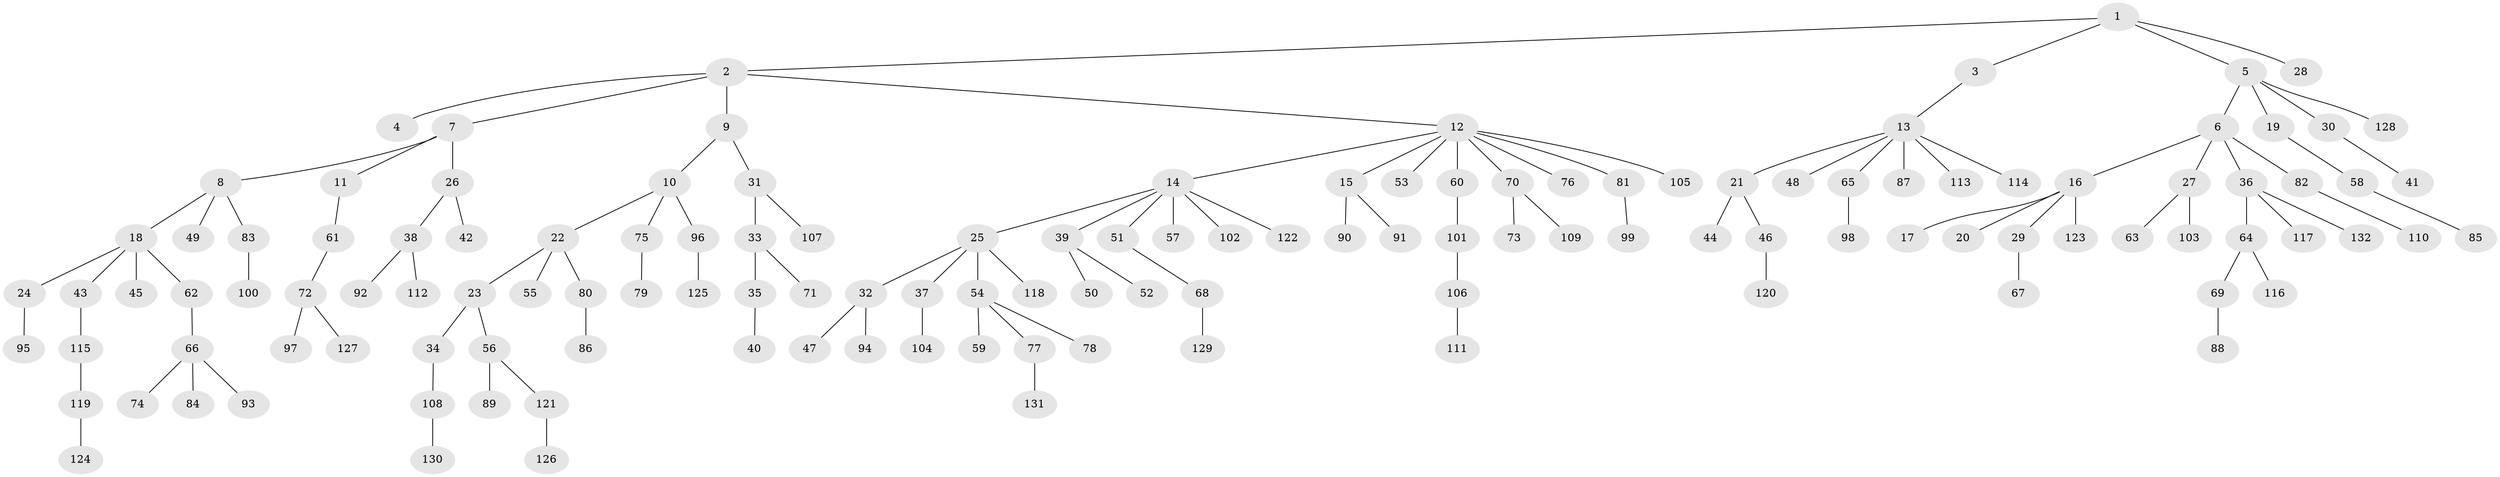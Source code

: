// coarse degree distribution, {4: 0.06451612903225806, 3: 0.13978494623655913, 2: 0.23655913978494625, 5: 0.021505376344086023, 1: 0.5053763440860215, 8: 0.010752688172043012, 6: 0.021505376344086023}
// Generated by graph-tools (version 1.1) at 2025/37/03/04/25 23:37:28]
// undirected, 132 vertices, 131 edges
graph export_dot {
  node [color=gray90,style=filled];
  1;
  2;
  3;
  4;
  5;
  6;
  7;
  8;
  9;
  10;
  11;
  12;
  13;
  14;
  15;
  16;
  17;
  18;
  19;
  20;
  21;
  22;
  23;
  24;
  25;
  26;
  27;
  28;
  29;
  30;
  31;
  32;
  33;
  34;
  35;
  36;
  37;
  38;
  39;
  40;
  41;
  42;
  43;
  44;
  45;
  46;
  47;
  48;
  49;
  50;
  51;
  52;
  53;
  54;
  55;
  56;
  57;
  58;
  59;
  60;
  61;
  62;
  63;
  64;
  65;
  66;
  67;
  68;
  69;
  70;
  71;
  72;
  73;
  74;
  75;
  76;
  77;
  78;
  79;
  80;
  81;
  82;
  83;
  84;
  85;
  86;
  87;
  88;
  89;
  90;
  91;
  92;
  93;
  94;
  95;
  96;
  97;
  98;
  99;
  100;
  101;
  102;
  103;
  104;
  105;
  106;
  107;
  108;
  109;
  110;
  111;
  112;
  113;
  114;
  115;
  116;
  117;
  118;
  119;
  120;
  121;
  122;
  123;
  124;
  125;
  126;
  127;
  128;
  129;
  130;
  131;
  132;
  1 -- 2;
  1 -- 3;
  1 -- 5;
  1 -- 28;
  2 -- 4;
  2 -- 7;
  2 -- 9;
  2 -- 12;
  3 -- 13;
  5 -- 6;
  5 -- 19;
  5 -- 30;
  5 -- 128;
  6 -- 16;
  6 -- 27;
  6 -- 36;
  6 -- 82;
  7 -- 8;
  7 -- 11;
  7 -- 26;
  8 -- 18;
  8 -- 49;
  8 -- 83;
  9 -- 10;
  9 -- 31;
  10 -- 22;
  10 -- 75;
  10 -- 96;
  11 -- 61;
  12 -- 14;
  12 -- 15;
  12 -- 53;
  12 -- 60;
  12 -- 70;
  12 -- 76;
  12 -- 81;
  12 -- 105;
  13 -- 21;
  13 -- 48;
  13 -- 65;
  13 -- 87;
  13 -- 113;
  13 -- 114;
  14 -- 25;
  14 -- 39;
  14 -- 51;
  14 -- 57;
  14 -- 102;
  14 -- 122;
  15 -- 90;
  15 -- 91;
  16 -- 17;
  16 -- 20;
  16 -- 29;
  16 -- 123;
  18 -- 24;
  18 -- 43;
  18 -- 45;
  18 -- 62;
  19 -- 58;
  21 -- 44;
  21 -- 46;
  22 -- 23;
  22 -- 55;
  22 -- 80;
  23 -- 34;
  23 -- 56;
  24 -- 95;
  25 -- 32;
  25 -- 37;
  25 -- 54;
  25 -- 118;
  26 -- 38;
  26 -- 42;
  27 -- 63;
  27 -- 103;
  29 -- 67;
  30 -- 41;
  31 -- 33;
  31 -- 107;
  32 -- 47;
  32 -- 94;
  33 -- 35;
  33 -- 71;
  34 -- 108;
  35 -- 40;
  36 -- 64;
  36 -- 117;
  36 -- 132;
  37 -- 104;
  38 -- 92;
  38 -- 112;
  39 -- 50;
  39 -- 52;
  43 -- 115;
  46 -- 120;
  51 -- 68;
  54 -- 59;
  54 -- 77;
  54 -- 78;
  56 -- 89;
  56 -- 121;
  58 -- 85;
  60 -- 101;
  61 -- 72;
  62 -- 66;
  64 -- 69;
  64 -- 116;
  65 -- 98;
  66 -- 74;
  66 -- 84;
  66 -- 93;
  68 -- 129;
  69 -- 88;
  70 -- 73;
  70 -- 109;
  72 -- 97;
  72 -- 127;
  75 -- 79;
  77 -- 131;
  80 -- 86;
  81 -- 99;
  82 -- 110;
  83 -- 100;
  96 -- 125;
  101 -- 106;
  106 -- 111;
  108 -- 130;
  115 -- 119;
  119 -- 124;
  121 -- 126;
}
